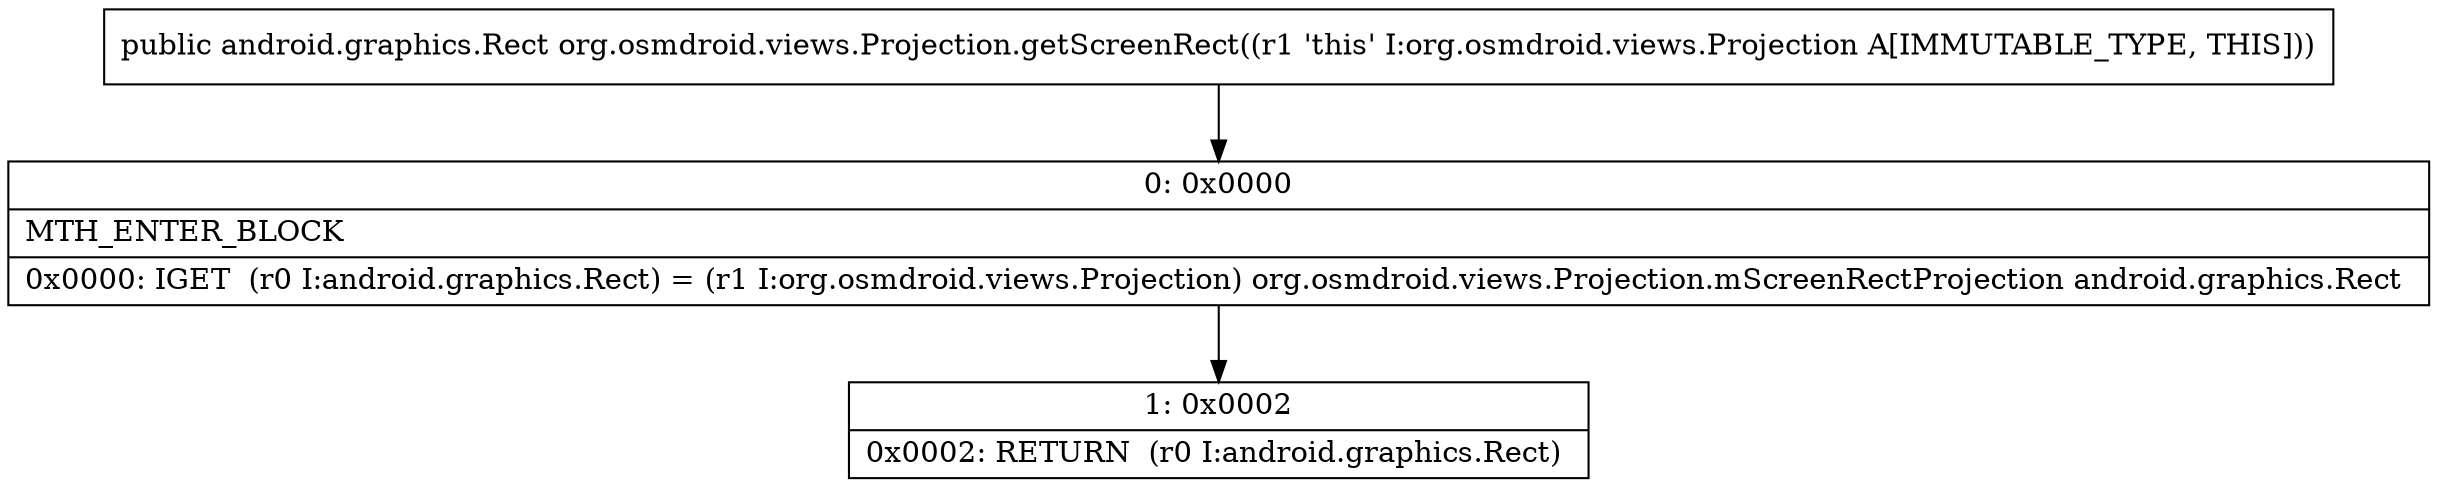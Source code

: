 digraph "CFG fororg.osmdroid.views.Projection.getScreenRect()Landroid\/graphics\/Rect;" {
Node_0 [shape=record,label="{0\:\ 0x0000|MTH_ENTER_BLOCK\l|0x0000: IGET  (r0 I:android.graphics.Rect) = (r1 I:org.osmdroid.views.Projection) org.osmdroid.views.Projection.mScreenRectProjection android.graphics.Rect \l}"];
Node_1 [shape=record,label="{1\:\ 0x0002|0x0002: RETURN  (r0 I:android.graphics.Rect) \l}"];
MethodNode[shape=record,label="{public android.graphics.Rect org.osmdroid.views.Projection.getScreenRect((r1 'this' I:org.osmdroid.views.Projection A[IMMUTABLE_TYPE, THIS])) }"];
MethodNode -> Node_0;
Node_0 -> Node_1;
}

